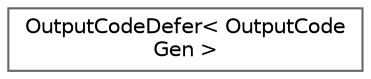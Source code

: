 digraph "Graphical Class Hierarchy"
{
 // INTERACTIVE_SVG=YES
 // LATEX_PDF_SIZE
  bgcolor="transparent";
  edge [fontname=Helvetica,fontsize=10,labelfontname=Helvetica,labelfontsize=10];
  node [fontname=Helvetica,fontsize=10,shape=box,height=0.2,width=0.4];
  rankdir="LR";
  Node0 [label="OutputCodeDefer\< OutputCode\lGen \>",height=0.2,width=0.4,color="grey40", fillcolor="white", style="filled",URL="$dd/d41/class_output_code_defer.html",tooltip="Helper template class which defers all methods of OutputCodeIntf to an existing object of the templat..."];
}
